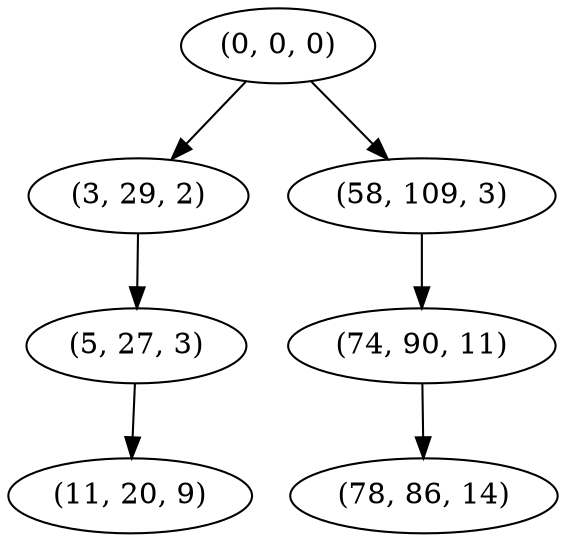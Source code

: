 digraph tree {
    "(0, 0, 0)";
    "(3, 29, 2)";
    "(5, 27, 3)";
    "(11, 20, 9)";
    "(58, 109, 3)";
    "(74, 90, 11)";
    "(78, 86, 14)";
    "(0, 0, 0)" -> "(3, 29, 2)";
    "(0, 0, 0)" -> "(58, 109, 3)";
    "(3, 29, 2)" -> "(5, 27, 3)";
    "(5, 27, 3)" -> "(11, 20, 9)";
    "(58, 109, 3)" -> "(74, 90, 11)";
    "(74, 90, 11)" -> "(78, 86, 14)";
}
